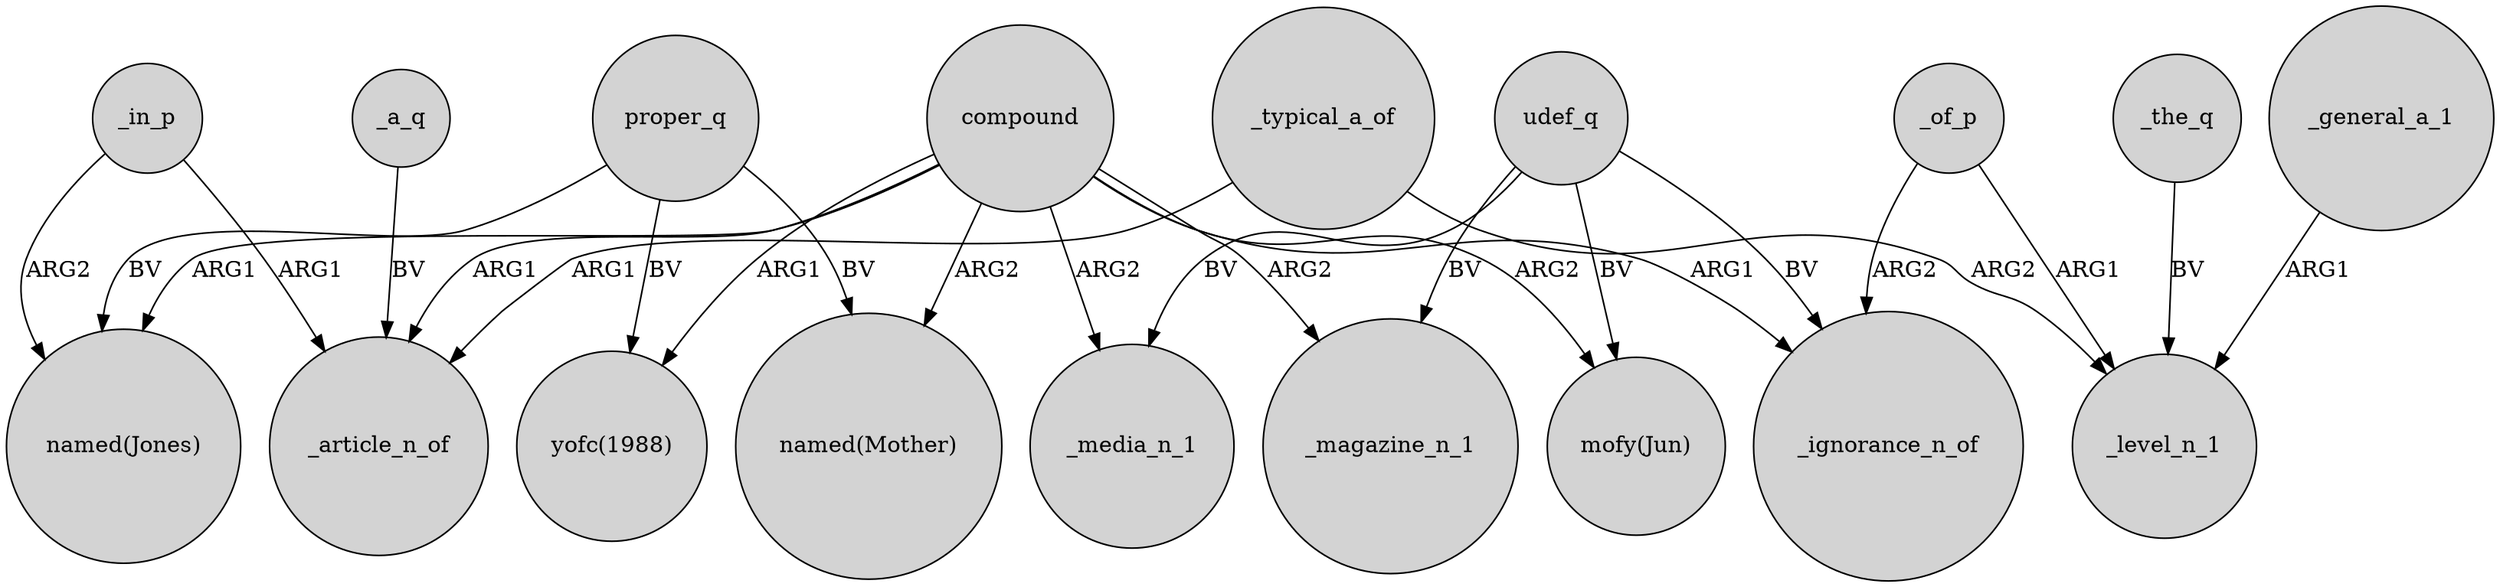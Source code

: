 digraph {
	node [shape=circle style=filled]
	_typical_a_of -> _article_n_of [label=ARG1]
	_a_q -> _article_n_of [label=BV]
	compound -> "named(Mother)" [label=ARG2]
	_typical_a_of -> _level_n_1 [label=ARG2]
	_in_p -> _article_n_of [label=ARG1]
	_in_p -> "named(Jones)" [label=ARG2]
	udef_q -> _media_n_1 [label=BV]
	_the_q -> _level_n_1 [label=BV]
	udef_q -> _ignorance_n_of [label=BV]
	udef_q -> _magazine_n_1 [label=BV]
	compound -> _media_n_1 [label=ARG2]
	compound -> _article_n_of [label=ARG1]
	proper_q -> "named(Jones)" [label=BV]
	compound -> "yofc(1988)" [label=ARG1]
	compound -> _ignorance_n_of [label=ARG1]
	proper_q -> "yofc(1988)" [label=BV]
	_of_p -> _ignorance_n_of [label=ARG2]
	_of_p -> _level_n_1 [label=ARG1]
	_general_a_1 -> _level_n_1 [label=ARG1]
	compound -> _magazine_n_1 [label=ARG2]
	compound -> "mofy(Jun)" [label=ARG2]
	udef_q -> "mofy(Jun)" [label=BV]
	compound -> "named(Jones)" [label=ARG1]
	proper_q -> "named(Mother)" [label=BV]
}
